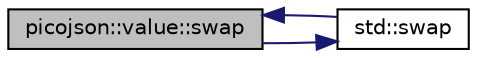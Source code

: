 digraph "picojson::value::swap"
{
  edge [fontname="Helvetica",fontsize="10",labelfontname="Helvetica",labelfontsize="10"];
  node [fontname="Helvetica",fontsize="10",shape=record];
  rankdir="LR";
  Node87 [label="picojson::value::swap",height=0.2,width=0.4,color="black", fillcolor="grey75", style="filled", fontcolor="black"];
  Node87 -> Node88 [color="midnightblue",fontsize="10",style="solid",fontname="Helvetica"];
  Node88 [label="std::swap",height=0.2,width=0.4,color="black", fillcolor="white", style="filled",URL="$namespacestd.html#abb7e41c7063536ff6eeee4bb5f66de6c"];
  Node88 -> Node87 [color="midnightblue",fontsize="10",style="solid",fontname="Helvetica"];
}
